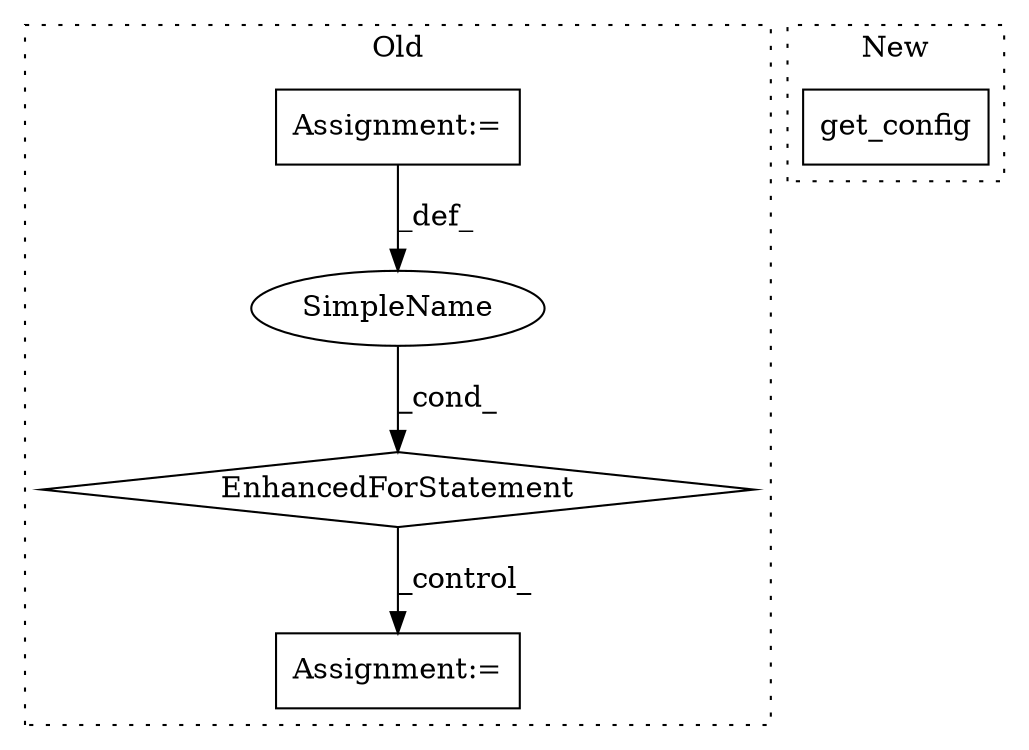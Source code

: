 digraph G {
subgraph cluster0 {
1 [label="EnhancedForStatement" a="70" s="3017,3096" l="53,2" shape="diamond"];
3 [label="Assignment:=" a="7" s="3017,3096" l="53,2" shape="box"];
4 [label="SimpleName" a="42" s="3074" l="5" shape="ellipse"];
5 [label="Assignment:=" a="7" s="3227" l="1" shape="box"];
label = "Old";
style="dotted";
}
subgraph cluster1 {
2 [label="get_config" a="32" s="2792" l="12" shape="box"];
label = "New";
style="dotted";
}
1 -> 5 [label="_control_"];
3 -> 4 [label="_def_"];
4 -> 1 [label="_cond_"];
}